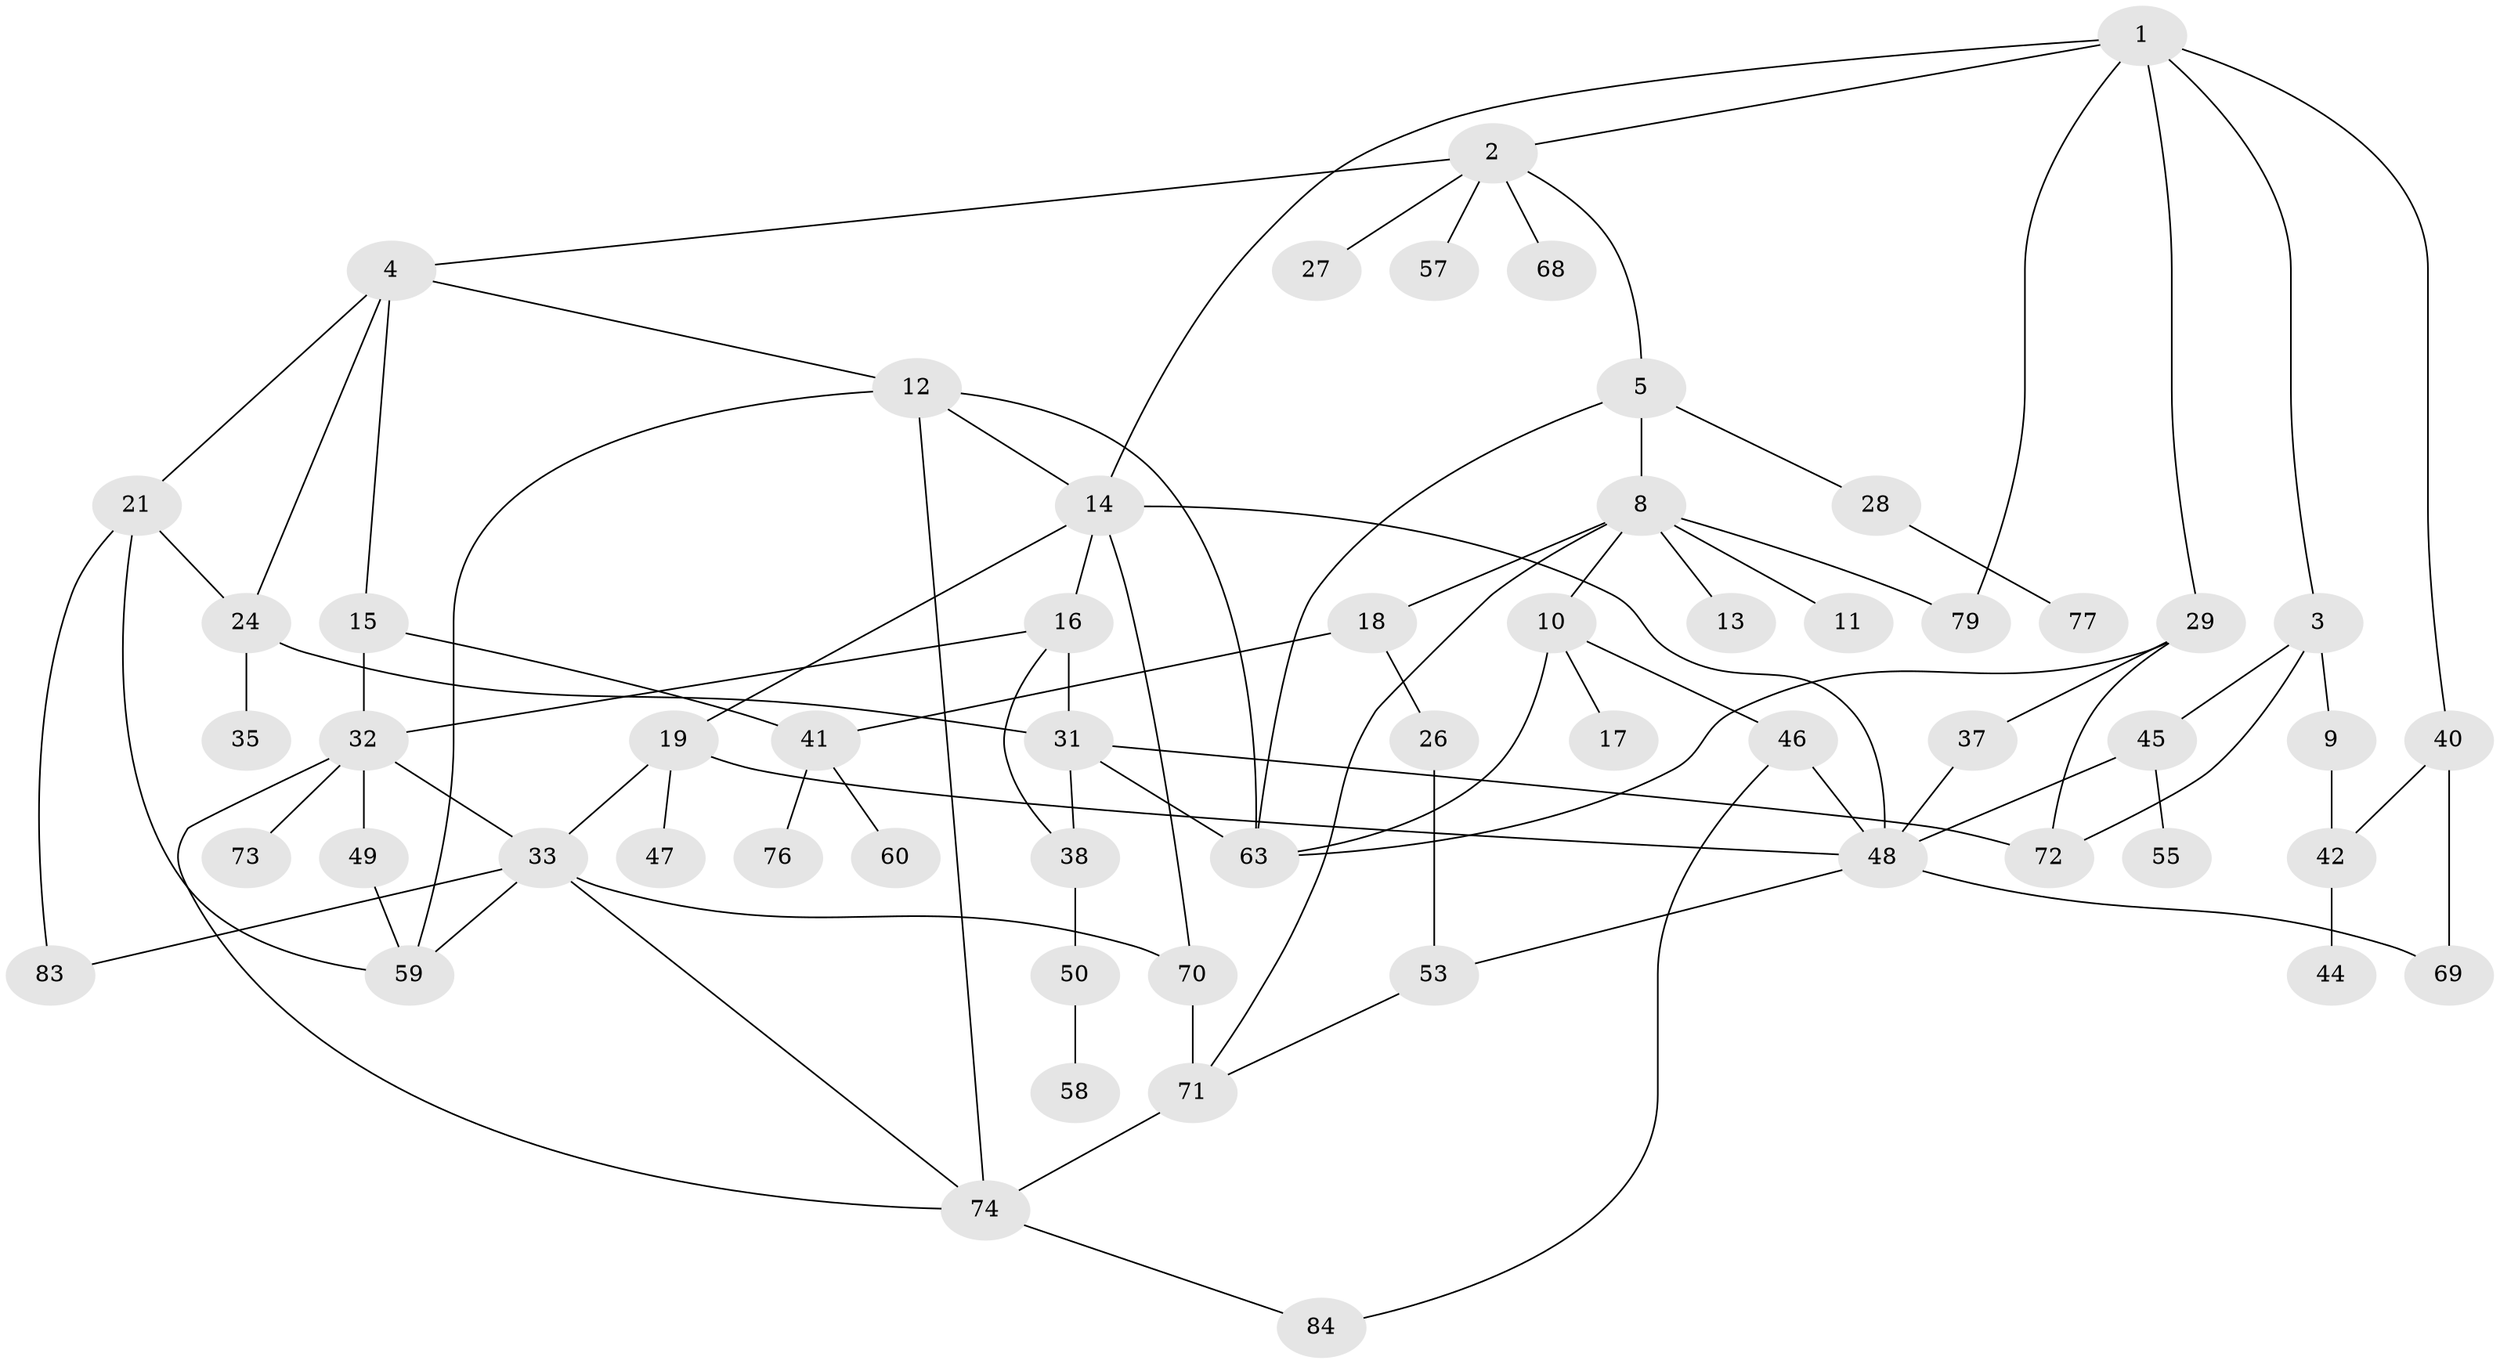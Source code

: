 // Generated by graph-tools (version 1.1) at 2025/23/03/03/25 07:23:31]
// undirected, 58 vertices, 89 edges
graph export_dot {
graph [start="1"]
  node [color=gray90,style=filled];
  1 [super="+25"];
  2 [super="+36"];
  3 [super="+7"];
  4 [super="+6"];
  5;
  8 [super="+43"];
  9;
  10;
  11 [super="+22"];
  12;
  13;
  14 [super="+34"];
  15;
  16 [super="+23"];
  17 [super="+20"];
  18 [super="+80"];
  19 [super="+30"];
  21 [super="+54"];
  24 [super="+78"];
  26;
  27;
  28;
  29 [super="+39"];
  31;
  32 [super="+51"];
  33 [super="+62"];
  35;
  37;
  38;
  40 [super="+64"];
  41 [super="+52"];
  42 [super="+61"];
  44;
  45;
  46 [super="+81"];
  47;
  48 [super="+67"];
  49;
  50 [super="+56"];
  53;
  55;
  57;
  58;
  59 [super="+65"];
  60;
  63 [super="+66"];
  68;
  69;
  70;
  71 [super="+75"];
  72;
  73;
  74 [super="+82"];
  76;
  77;
  79;
  83;
  84;
  1 -- 2;
  1 -- 3;
  1 -- 29;
  1 -- 14;
  1 -- 40;
  1 -- 79;
  2 -- 4;
  2 -- 5;
  2 -- 27;
  2 -- 68;
  2 -- 57;
  3 -- 9;
  3 -- 72;
  3 -- 45;
  4 -- 15;
  4 -- 24;
  4 -- 21;
  4 -- 12;
  5 -- 8;
  5 -- 28;
  5 -- 63;
  8 -- 10;
  8 -- 11;
  8 -- 13;
  8 -- 18;
  8 -- 79;
  8 -- 71;
  9 -- 42;
  10 -- 17;
  10 -- 46;
  10 -- 63;
  12 -- 14;
  12 -- 74;
  12 -- 63;
  12 -- 59;
  14 -- 16;
  14 -- 19;
  14 -- 48;
  14 -- 70;
  15 -- 41;
  15 -- 32;
  16 -- 31;
  16 -- 38;
  16 -- 32;
  18 -- 26;
  18 -- 41;
  19 -- 47;
  19 -- 48;
  19 -- 33;
  21 -- 59;
  21 -- 83;
  21 -- 24;
  24 -- 35;
  24 -- 31;
  26 -- 53;
  28 -- 77;
  29 -- 37;
  29 -- 72;
  29 -- 63;
  31 -- 38;
  31 -- 63;
  31 -- 72;
  32 -- 49;
  32 -- 33;
  32 -- 73;
  32 -- 74;
  33 -- 70;
  33 -- 83;
  33 -- 74;
  33 -- 59;
  37 -- 48;
  38 -- 50;
  40 -- 42;
  40 -- 69;
  41 -- 60;
  41 -- 76;
  42 -- 44;
  45 -- 55;
  45 -- 48;
  46 -- 84;
  46 -- 48;
  48 -- 53;
  48 -- 69;
  49 -- 59;
  50 -- 58;
  53 -- 71;
  70 -- 71 [weight=2];
  71 -- 74;
  74 -- 84;
}
